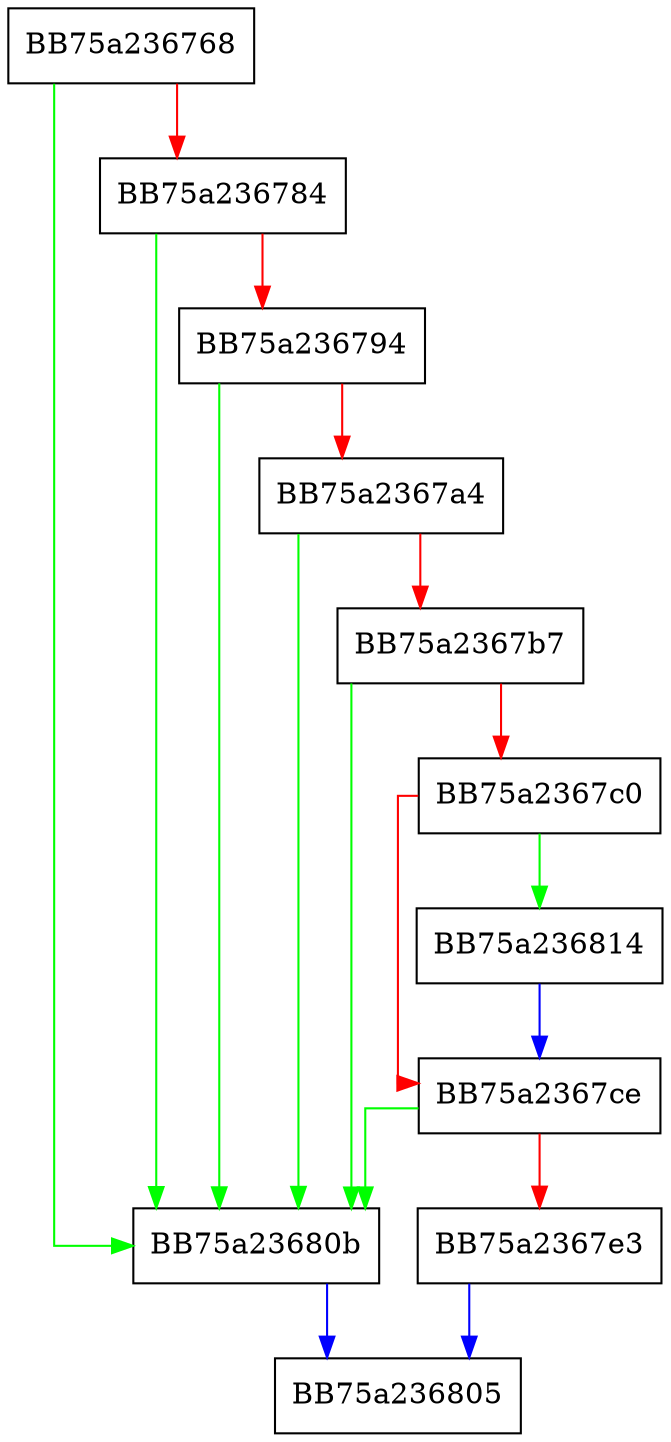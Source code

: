 digraph jmp_fusion {
  node [shape="box"];
  graph [splines=ortho];
  BB75a236768 -> BB75a23680b [color="green"];
  BB75a236768 -> BB75a236784 [color="red"];
  BB75a236784 -> BB75a23680b [color="green"];
  BB75a236784 -> BB75a236794 [color="red"];
  BB75a236794 -> BB75a23680b [color="green"];
  BB75a236794 -> BB75a2367a4 [color="red"];
  BB75a2367a4 -> BB75a23680b [color="green"];
  BB75a2367a4 -> BB75a2367b7 [color="red"];
  BB75a2367b7 -> BB75a23680b [color="green"];
  BB75a2367b7 -> BB75a2367c0 [color="red"];
  BB75a2367c0 -> BB75a236814 [color="green"];
  BB75a2367c0 -> BB75a2367ce [color="red"];
  BB75a2367ce -> BB75a23680b [color="green"];
  BB75a2367ce -> BB75a2367e3 [color="red"];
  BB75a2367e3 -> BB75a236805 [color="blue"];
  BB75a23680b -> BB75a236805 [color="blue"];
  BB75a236814 -> BB75a2367ce [color="blue"];
}